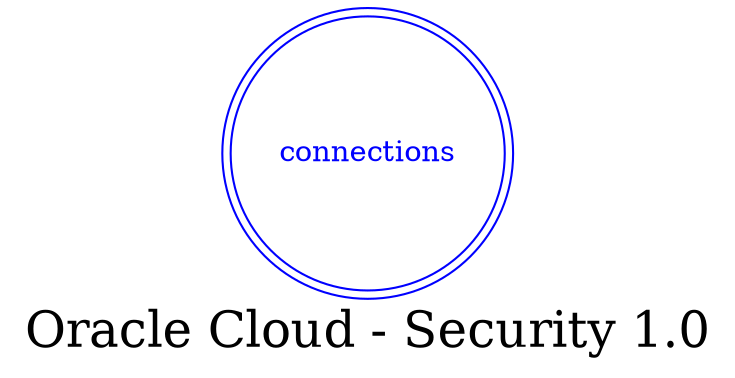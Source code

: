digraph LexiconGraph {
graph[label="Oracle Cloud - Security 1.0", fontsize=24]
splines=true
"connections" [color=blue, fontcolor=blue, shape=doublecircle]
}
